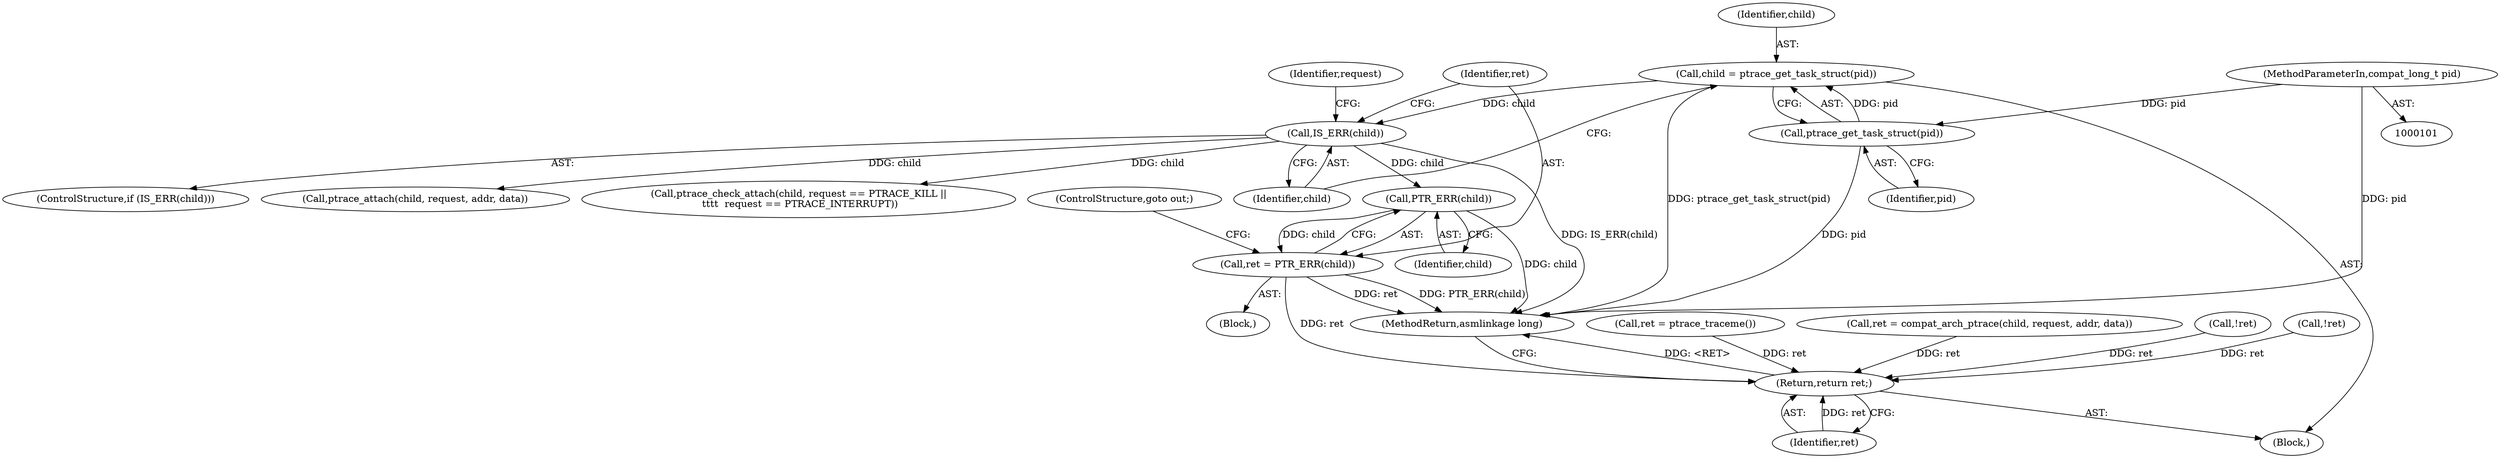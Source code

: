 digraph "0_linux_9899d11f654474d2d54ea52ceaa2a1f4db3abd68_1@pointer" {
"1000128" [label="(Call,PTR_ERR(child))"];
"1000123" [label="(Call,IS_ERR(child))"];
"1000118" [label="(Call,child = ptrace_get_task_struct(pid))"];
"1000120" [label="(Call,ptrace_get_task_struct(pid))"];
"1000103" [label="(MethodParameterIn,compat_long_t pid)"];
"1000126" [label="(Call,ret = PTR_ERR(child))"];
"1000178" [label="(Return,return ret;)"];
"1000130" [label="(ControlStructure,goto out;)"];
"1000142" [label="(Call,ptrace_attach(child, request, addr, data))"];
"1000125" [label="(Block,)"];
"1000106" [label="(Block,)"];
"1000179" [label="(Identifier,ret)"];
"1000114" [label="(Call,ret = ptrace_traceme())"];
"1000167" [label="(Call,ret = compat_arch_ptrace(child, request, addr, data))"];
"1000120" [label="(Call,ptrace_get_task_struct(pid))"];
"1000180" [label="(MethodReturn,asmlinkage long)"];
"1000127" [label="(Identifier,ret)"];
"1000119" [label="(Identifier,child)"];
"1000124" [label="(Identifier,child)"];
"1000118" [label="(Call,child = ptrace_get_task_struct(pid))"];
"1000178" [label="(Return,return ret;)"];
"1000129" [label="(Identifier,child)"];
"1000123" [label="(Call,IS_ERR(child))"];
"1000128" [label="(Call,PTR_ERR(child))"];
"1000165" [label="(Call,!ret)"];
"1000134" [label="(Identifier,request)"];
"1000155" [label="(Call,ptrace_check_attach(child, request == PTRACE_KILL ||\n \t\t\t\t  request == PTRACE_INTERRUPT))"];
"1000148" [label="(Call,!ret)"];
"1000122" [label="(ControlStructure,if (IS_ERR(child)))"];
"1000103" [label="(MethodParameterIn,compat_long_t pid)"];
"1000126" [label="(Call,ret = PTR_ERR(child))"];
"1000121" [label="(Identifier,pid)"];
"1000128" -> "1000126"  [label="AST: "];
"1000128" -> "1000129"  [label="CFG: "];
"1000129" -> "1000128"  [label="AST: "];
"1000126" -> "1000128"  [label="CFG: "];
"1000128" -> "1000180"  [label="DDG: child"];
"1000128" -> "1000126"  [label="DDG: child"];
"1000123" -> "1000128"  [label="DDG: child"];
"1000123" -> "1000122"  [label="AST: "];
"1000123" -> "1000124"  [label="CFG: "];
"1000124" -> "1000123"  [label="AST: "];
"1000127" -> "1000123"  [label="CFG: "];
"1000134" -> "1000123"  [label="CFG: "];
"1000123" -> "1000180"  [label="DDG: IS_ERR(child)"];
"1000118" -> "1000123"  [label="DDG: child"];
"1000123" -> "1000142"  [label="DDG: child"];
"1000123" -> "1000155"  [label="DDG: child"];
"1000118" -> "1000106"  [label="AST: "];
"1000118" -> "1000120"  [label="CFG: "];
"1000119" -> "1000118"  [label="AST: "];
"1000120" -> "1000118"  [label="AST: "];
"1000124" -> "1000118"  [label="CFG: "];
"1000118" -> "1000180"  [label="DDG: ptrace_get_task_struct(pid)"];
"1000120" -> "1000118"  [label="DDG: pid"];
"1000120" -> "1000121"  [label="CFG: "];
"1000121" -> "1000120"  [label="AST: "];
"1000120" -> "1000180"  [label="DDG: pid"];
"1000103" -> "1000120"  [label="DDG: pid"];
"1000103" -> "1000101"  [label="AST: "];
"1000103" -> "1000180"  [label="DDG: pid"];
"1000126" -> "1000125"  [label="AST: "];
"1000127" -> "1000126"  [label="AST: "];
"1000130" -> "1000126"  [label="CFG: "];
"1000126" -> "1000180"  [label="DDG: ret"];
"1000126" -> "1000180"  [label="DDG: PTR_ERR(child)"];
"1000126" -> "1000178"  [label="DDG: ret"];
"1000178" -> "1000106"  [label="AST: "];
"1000178" -> "1000179"  [label="CFG: "];
"1000179" -> "1000178"  [label="AST: "];
"1000180" -> "1000178"  [label="CFG: "];
"1000178" -> "1000180"  [label="DDG: <RET>"];
"1000179" -> "1000178"  [label="DDG: ret"];
"1000167" -> "1000178"  [label="DDG: ret"];
"1000165" -> "1000178"  [label="DDG: ret"];
"1000114" -> "1000178"  [label="DDG: ret"];
"1000148" -> "1000178"  [label="DDG: ret"];
}
